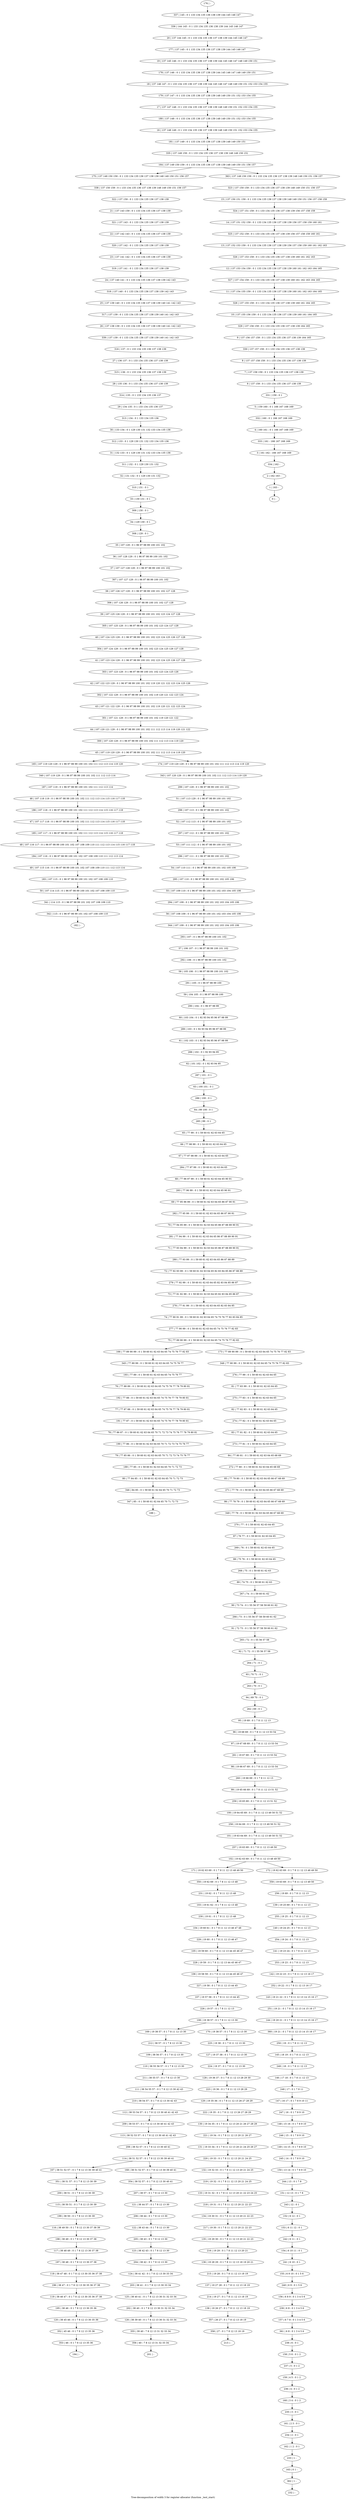 digraph G {
graph [label="Tree-decomposition of width 3 for register allocator (function _test_start)"]
0[label="0 | : "];
1[label="1 | 163 : "];
2[label="2 | 162 163 : "];
3[label="3 | 161 162 : 166 167 168 169 "];
4[label="4 | 160 161 : 0 1 166 167 168 169 "];
5[label="5 | 159 160 : 0 1 166 167 168 169 "];
6[label="6 | 137 159 : 0 1 133 134 135 136 137 138 139 "];
7[label="7 | 137 158 159 : 0 1 133 134 135 136 137 138 139 "];
8[label="8 | 137 157 158 159 : 0 1 133 134 135 136 137 138 139 "];
9[label="9 | 137 156 157 159 : 0 1 133 134 135 136 137 138 139 164 165 "];
10[label="10 | 137 155 156 159 : 0 1 133 134 135 136 137 138 139 160 161 164 165 "];
11[label="11 | 137 154 155 159 : 0 1 133 134 135 136 137 138 139 160 161 162 163 164 165 "];
12[label="12 | 137 153 154 159 : 0 1 133 134 135 136 137 138 139 160 161 162 163 164 165 "];
13[label="13 | 137 152 153 159 : 0 1 133 134 135 136 137 138 139 156 157 158 159 160 161 162 163 "];
14[label="14 | 137 151 152 159 : 0 1 133 134 135 136 137 138 139 156 157 158 159 160 161 "];
15[label="15 | 137 150 151 159 : 0 1 133 134 135 136 137 138 139 148 149 150 151 156 157 158 159 "];
16[label="16 | 137 148 149 : 0 1 133 134 135 136 137 138 139 148 149 150 151 152 153 154 155 "];
17[label="17 | 137 147 148 : 0 1 133 134 135 136 137 138 139 148 149 150 151 152 153 154 155 "];
18[label="18 | 137 146 147 : 0 1 133 134 135 136 137 138 139 144 145 146 147 148 149 150 151 152 153 154 155 "];
19[label="19 | 137 145 146 : 0 1 133 134 135 136 137 138 139 144 145 146 147 148 149 150 151 "];
20[label="20 | 137 144 145 : 0 1 133 134 135 136 137 138 139 144 145 146 147 "];
21[label="21 | 137 143 159 : 0 1 133 134 135 136 137 138 139 "];
22[label="22 | 137 142 143 : 0 1 133 134 135 136 137 138 139 "];
23[label="23 | 137 141 142 : 0 1 133 134 135 136 137 138 139 "];
24[label="24 | 137 140 141 : 0 1 133 134 135 136 137 138 139 142 143 "];
25[label="25 | 137 139 140 : 0 1 133 134 135 136 137 138 139 140 141 142 143 "];
26[label="26 | 137 138 139 : 0 1 133 134 135 136 137 138 139 140 141 142 143 "];
27[label="27 | 136 137 : 0 1 133 134 135 136 137 138 139 "];
28[label="28 | 135 136 : 0 1 133 134 135 136 137 138 139 "];
29[label="29 | 134 135 : 0 1 133 134 135 136 137 "];
30[label="30 | 133 134 : 0 1 129 130 131 132 133 134 135 136 "];
31[label="31 | 132 133 : 0 1 129 130 131 132 133 134 135 136 "];
32[label="32 | 131 132 : 0 1 129 130 131 132 "];
33[label="33 | 130 131 : 0 1 "];
34[label="34 | 129 130 : 0 1 "];
35[label="35 | 107 129 : 0 1 96 97 98 99 100 101 102 "];
36[label="36 | 107 128 129 : 0 1 96 97 98 99 100 101 102 "];
37[label="37 | 107 127 128 129 : 0 1 96 97 98 99 100 101 102 "];
38[label="38 | 107 126 127 129 : 0 1 96 97 98 99 100 101 102 127 128 "];
39[label="39 | 107 125 126 129 : 0 1 96 97 98 99 100 101 102 123 124 127 128 "];
40[label="40 | 107 124 125 129 : 0 1 96 97 98 99 100 101 102 123 124 125 126 127 128 "];
41[label="41 | 107 123 124 129 : 0 1 96 97 98 99 100 101 102 123 124 125 126 127 128 "];
42[label="42 | 107 122 123 129 : 0 1 96 97 98 99 100 101 102 119 120 121 122 123 124 125 126 "];
43[label="43 | 107 121 122 129 : 0 1 96 97 98 99 100 101 102 119 120 121 122 123 124 "];
44[label="44 | 107 120 121 129 : 0 1 96 97 98 99 100 101 102 111 112 113 114 119 120 121 122 "];
45[label="45 | 107 119 120 129 : 0 1 96 97 98 99 100 101 102 111 112 113 114 119 120 "];
46[label="46 | 107 118 119 : 0 1 96 97 98 99 100 101 102 111 112 113 114 115 116 117 118 "];
47[label="47 | 107 117 118 : 0 1 96 97 98 99 100 101 102 111 112 113 114 115 116 117 118 "];
48[label="48 | 107 116 117 : 0 1 96 97 98 99 100 101 102 107 108 109 110 111 112 113 114 115 116 117 118 "];
49[label="49 | 107 115 116 : 0 1 96 97 98 99 100 101 102 107 108 109 110 111 112 113 114 "];
50[label="50 | 107 114 115 : 0 1 96 97 98 99 100 101 102 107 108 109 110 "];
51[label="51 | 107 113 129 : 0 1 96 97 98 99 100 101 102 "];
52[label="52 | 107 112 113 : 0 1 96 97 98 99 100 101 102 "];
53[label="53 | 107 111 112 : 0 1 96 97 98 99 100 101 102 "];
54[label="54 | 107 110 111 : 0 1 96 97 98 99 100 101 102 105 106 "];
55[label="55 | 107 109 110 : 0 1 96 97 98 99 100 101 102 103 104 105 106 "];
56[label="56 | 107 108 109 : 0 1 96 97 98 99 100 101 102 103 104 105 106 "];
57[label="57 | 106 107 : 0 1 96 97 98 99 100 101 102 "];
58[label="58 | 105 106 : 0 1 96 97 98 99 100 101 102 "];
59[label="59 | 104 105 : 0 1 96 97 98 99 100 "];
60[label="60 | 103 104 : 0 1 92 93 94 95 96 97 98 99 "];
61[label="61 | 102 103 : 0 1 92 93 94 95 96 97 98 99 "];
62[label="62 | 101 102 : 0 1 92 93 94 95 "];
63[label="63 | 100 101 : 0 1 "];
64[label="64 | 99 100 : 0 1 "];
65[label="65 | 77 99 : 0 1 59 60 61 62 63 64 65 "];
66[label="66 | 77 98 99 : 0 1 59 60 61 62 63 64 65 "];
67[label="67 | 77 97 98 99 : 0 1 59 60 61 62 63 64 65 "];
68[label="68 | 77 96 97 99 : 0 1 59 60 61 62 63 64 65 90 91 "];
69[label="69 | 77 95 96 99 : 0 1 59 60 61 62 63 64 65 86 87 90 91 "];
70[label="70 | 77 94 95 99 : 0 1 59 60 61 62 63 64 65 86 87 88 89 90 91 "];
71[label="71 | 77 93 94 99 : 0 1 59 60 61 62 63 64 65 86 87 88 89 90 91 "];
72[label="72 | 77 92 93 99 : 0 1 59 60 61 62 63 64 65 82 83 84 85 86 87 88 89 "];
73[label="73 | 77 91 92 99 : 0 1 59 60 61 62 63 64 65 82 83 84 85 86 87 "];
74[label="74 | 77 90 91 99 : 0 1 59 60 61 62 63 64 65 74 75 76 77 82 83 84 85 "];
75[label="75 | 77 89 90 99 : 0 1 59 60 61 62 63 64 65 74 75 76 77 82 83 "];
76[label="76 | 77 88 89 : 0 1 59 60 61 62 63 64 65 74 75 76 77 78 79 80 81 "];
77[label="77 | 77 87 88 : 0 1 59 60 61 62 63 64 65 74 75 76 77 78 79 80 81 "];
78[label="78 | 77 86 87 : 0 1 59 60 61 62 63 64 65 70 71 72 73 74 75 76 77 78 79 80 81 "];
79[label="79 | 77 85 86 : 0 1 59 60 61 62 63 64 65 70 71 72 73 74 75 76 77 "];
80[label="80 | 77 84 85 : 0 1 59 60 61 62 63 64 65 70 71 72 73 "];
81[label="81 | 77 83 99 : 0 1 59 60 61 62 63 64 65 "];
82[label="82 | 77 82 83 : 0 1 59 60 61 62 63 64 65 "];
83[label="83 | 77 81 82 : 0 1 59 60 61 62 63 64 65 "];
84[label="84 | 77 80 81 : 0 1 59 60 61 62 63 64 65 68 69 "];
85[label="85 | 77 79 80 : 0 1 59 60 61 62 63 64 65 66 67 68 69 "];
86[label="86 | 77 78 79 : 0 1 59 60 61 62 63 64 65 66 67 68 69 "];
87[label="87 | 76 77 : 0 1 59 60 61 62 63 64 65 "];
88[label="88 | 75 76 : 0 1 59 60 61 62 63 64 65 "];
89[label="89 | 74 75 : 0 1 59 60 61 62 63 "];
90[label="90 | 73 74 : 0 1 55 56 57 58 59 60 61 62 "];
91[label="91 | 72 73 : 0 1 55 56 57 58 59 60 61 62 "];
92[label="92 | 71 72 : 0 1 55 56 57 58 "];
93[label="93 | 70 71 : 0 1 "];
94[label="94 | 69 70 : 0 1 "];
95[label="95 | 19 69 : 0 1 7 8 11 12 13 "];
96[label="96 | 19 68 69 : 0 1 7 8 11 12 13 53 54 "];
97[label="97 | 19 67 68 69 : 0 1 7 8 11 12 13 53 54 "];
98[label="98 | 19 66 67 69 : 0 1 7 8 11 12 13 53 54 "];
99[label="99 | 19 65 66 69 : 0 1 7 8 11 12 13 51 52 "];
100[label="100 | 19 64 65 69 : 0 1 7 8 11 12 13 49 50 51 52 "];
101[label="101 | 19 63 64 69 : 0 1 7 8 11 12 13 49 50 51 52 "];
102[label="102 | 19 62 63 69 : 0 1 7 8 11 12 13 48 49 50 "];
103[label="103 | 19 61 62 : 0 1 7 8 11 12 13 48 "];
104[label="104 | 19 60 61 : 0 1 7 8 11 12 13 46 47 48 "];
105[label="105 | 19 59 60 : 0 1 7 8 11 12 13 44 45 46 47 "];
106[label="106 | 19 58 59 : 0 1 7 8 11 12 13 44 45 46 47 "];
107[label="107 | 19 57 58 : 0 1 7 8 11 12 13 44 45 "];
108[label="108 | 19 38 57 : 0 1 7 8 11 12 13 30 "];
109[label="109 | 38 56 57 : 0 1 7 8 12 13 30 "];
110[label="110 | 38 55 56 57 : 0 1 7 8 12 13 30 "];
111[label="111 | 38 54 55 57 : 0 1 7 8 12 13 30 42 43 "];
112[label="112 | 38 53 54 57 : 0 1 7 8 12 13 30 40 41 42 43 "];
113[label="113 | 38 52 53 57 : 0 1 7 8 12 13 30 40 41 42 43 "];
114[label="114 | 38 51 52 57 : 0 1 7 8 12 13 30 39 40 41 "];
115[label="115 | 38 50 51 : 0 1 7 8 12 13 30 39 "];
116[label="116 | 38 49 50 : 0 1 7 8 12 13 30 37 38 39 "];
117[label="117 | 38 48 49 : 0 1 7 8 12 13 30 37 38 "];
118[label="118 | 38 47 48 : 0 1 7 8 12 13 30 35 36 37 38 "];
119[label="119 | 38 46 47 : 0 1 7 8 12 13 30 35 36 37 38 "];
120[label="120 | 38 45 46 : 0 1 7 8 12 13 30 35 36 "];
121[label="121 | 38 44 57 : 0 1 7 8 12 13 30 "];
122[label="122 | 38 43 44 : 0 1 7 8 12 13 30 "];
123[label="123 | 38 42 43 : 0 1 7 8 12 13 30 "];
124[label="124 | 38 41 42 : 0 1 7 8 12 13 30 33 34 "];
125[label="125 | 38 40 41 : 0 1 7 8 12 13 30 31 32 33 34 "];
126[label="126 | 38 39 40 : 0 1 7 8 12 13 30 31 32 33 34 "];
127[label="127 | 19 37 38 : 0 1 7 8 11 12 13 30 "];
128[label="128 | 19 36 37 : 0 1 7 8 11 12 13 28 29 30 "];
129[label="129 | 19 35 36 : 0 1 7 8 11 12 13 26 27 28 29 "];
130[label="130 | 19 34 35 : 0 1 7 8 11 12 13 20 21 26 27 28 29 "];
131[label="131 | 19 33 34 : 0 1 7 8 11 12 13 20 21 24 25 26 27 "];
132[label="132 | 19 32 33 : 0 1 7 8 11 12 13 20 21 24 25 "];
133[label="133 | 19 31 32 : 0 1 7 8 11 12 13 20 21 22 23 24 25 "];
134[label="134 | 19 30 31 : 0 1 7 8 11 12 13 20 21 22 23 "];
135[label="135 | 19 29 30 : 0 1 7 8 11 12 13 20 21 22 23 "];
136[label="136 | 19 28 29 : 0 1 7 8 11 12 13 18 19 20 21 "];
137[label="137 | 19 27 28 : 0 1 7 8 11 12 13 18 19 "];
138[label="138 | 19 26 27 : 0 1 7 8 11 12 13 18 19 "];
139[label="139 | 19 25 69 : 0 1 7 8 11 12 13 "];
140[label="140 | 19 24 25 : 0 1 7 8 11 12 13 "];
141[label="141 | 19 23 24 : 0 1 7 8 11 12 13 "];
142[label="142 | 19 22 23 : 0 1 7 8 11 12 13 16 17 "];
143[label="143 | 19 21 22 : 0 1 7 8 11 12 13 14 15 16 17 "];
144[label="144 | 19 20 21 : 0 1 7 8 11 12 13 14 15 16 17 "];
145[label="145 | 18 19 : 0 1 7 8 11 12 13 "];
146[label="146 | 17 18 : 0 1 7 8 11 12 13 "];
147[label="147 | 16 17 : 0 1 7 8 9 10 11 "];
148[label="148 | 15 16 : 0 1 7 8 9 10 "];
149[label="149 | 14 15 : 0 1 7 8 9 10 "];
150[label="150 | 13 14 : 0 1 7 8 9 10 "];
151[label="151 | 12 13 : 0 1 7 8 "];
152[label="152 | 6 12 : 0 1 "];
153[label="153 | 6 11 12 : 0 1 "];
154[label="154 | 6 10 11 : 0 1 "];
155[label="155 | 6 9 10 : 0 1 5 6 "];
156[label="156 | 6 8 9 : 0 1 3 4 5 6 "];
157[label="157 | 6 7 8 : 0 1 3 4 5 6 "];
158[label="158 | 5 6 : 0 1 2 "];
159[label="159 | 4 5 : 0 1 2 "];
160[label="160 | 3 4 : 0 1 2 "];
161[label="161 | 2 3 : 0 1 "];
162[label="162 | 1 2 : 0 1 "];
163[label="163 | 0 1 : "];
164[label="164 | 137 149 150 159 : 0 1 133 134 135 136 137 138 139 148 149 150 151 156 157 "];
165[label="165 | 107 119 120 129 : 0 1 96 97 98 99 100 101 102 111 112 113 114 119 120 "];
166[label="166 | 77 89 90 99 : 0 1 59 60 61 62 63 64 65 74 75 76 77 82 83 "];
167[label="167 | 38 51 52 57 : 0 1 7 8 12 13 30 39 40 41 "];
168[label="168 | 38 51 52 57 : 0 1 7 8 12 13 30 39 40 41 "];
169[label="169 | 19 38 57 : 0 1 7 8 11 12 13 30 "];
170[label="170 | 19 38 57 : 0 1 7 8 11 12 13 30 "];
171[label="171 | 19 62 63 69 : 0 1 7 8 11 12 13 48 49 50 "];
172[label="172 | 19 62 63 69 : 0 1 7 8 11 12 13 48 49 50 "];
173[label="173 | 77 89 90 99 : 0 1 59 60 61 62 63 64 65 74 75 76 77 82 83 "];
174[label="174 | 107 119 120 129 : 0 1 96 97 98 99 100 101 102 111 112 113 114 119 120 "];
175[label="175 | 137 149 150 159 : 0 1 133 134 135 136 137 138 139 148 149 150 151 156 157 "];
176[label="176 | : "];
177[label="177 | 137 145 : 0 1 133 134 135 136 137 138 139 144 145 146 147 "];
178[label="178 | 137 146 : 0 1 133 134 135 136 137 138 139 144 145 146 147 148 149 150 151 "];
179[label="179 | 137 147 : 0 1 133 134 135 136 137 138 139 148 149 150 151 152 153 154 155 "];
180[label="180 | 137 148 : 0 1 133 134 135 136 137 138 139 148 149 150 151 152 153 154 155 "];
181[label="181 | 137 149 : 0 1 133 134 135 136 137 138 139 148 149 150 151 "];
182[label="182 | : "];
183[label="183 | 107 115 : 0 1 96 97 98 99 100 101 102 107 108 109 110 "];
184[label="184 | 107 116 : 0 1 96 97 98 99 100 101 102 107 108 109 110 111 112 113 114 "];
185[label="185 | 107 117 : 0 1 96 97 98 99 100 101 102 111 112 113 114 115 116 117 118 "];
186[label="186 | 107 118 : 0 1 96 97 98 99 100 101 102 111 112 113 114 115 116 117 118 "];
187[label="187 | 107 119 : 0 1 96 97 98 99 100 101 102 111 112 113 114 "];
188[label="188 | : "];
189[label="189 | 77 85 : 0 1 59 60 61 62 63 64 65 70 71 72 73 "];
190[label="190 | 77 86 : 0 1 59 60 61 62 63 64 65 70 71 72 73 74 75 76 77 "];
191[label="191 | 77 87 : 0 1 59 60 61 62 63 64 65 74 75 76 77 78 79 80 81 "];
192[label="192 | 77 88 : 0 1 59 60 61 62 63 64 65 74 75 76 77 78 79 80 81 "];
193[label="193 | 77 89 : 0 1 59 60 61 62 63 64 65 74 75 76 77 "];
194[label="194 | : "];
195[label="195 | 38 46 : 0 1 7 8 12 13 30 35 36 "];
196[label="196 | 38 47 : 0 1 7 8 12 13 30 35 36 37 38 "];
197[label="197 | 38 48 : 0 1 7 8 12 13 30 37 38 "];
198[label="198 | 38 49 : 0 1 7 8 12 13 30 37 38 "];
199[label="199 | 38 50 : 0 1 7 8 12 13 30 39 "];
200[label="200 | 38 51 : 0 1 7 8 12 13 30 39 "];
201[label="201 | : "];
202[label="202 | 38 40 : 0 1 7 8 12 13 30 31 32 33 34 "];
203[label="203 | 38 41 : 0 1 7 8 12 13 30 33 34 "];
204[label="204 | 38 42 : 0 1 7 8 12 13 30 "];
205[label="205 | 38 43 : 0 1 7 8 12 13 30 "];
206[label="206 | 38 44 : 0 1 7 8 12 13 30 "];
207[label="207 | 38 57 : 0 1 7 8 12 13 30 "];
208[label="208 | 38 52 57 : 0 1 7 8 12 13 30 40 41 "];
209[label="209 | 38 53 57 : 0 1 7 8 12 13 30 40 41 42 43 "];
210[label="210 | 38 54 57 : 0 1 7 8 12 13 30 42 43 "];
211[label="211 | 38 55 57 : 0 1 7 8 12 13 30 "];
212[label="212 | 38 57 : 0 1 7 8 12 13 30 "];
213[label="213 | : "];
214[label="214 | 19 27 : 0 1 7 8 11 12 13 18 19 "];
215[label="215 | 19 28 : 0 1 7 8 11 12 13 18 19 "];
216[label="216 | 19 29 : 0 1 7 8 11 12 13 20 21 "];
217[label="217 | 19 30 : 0 1 7 8 11 12 13 20 21 22 23 "];
218[label="218 | 19 31 : 0 1 7 8 11 12 13 20 21 22 23 "];
219[label="219 | 19 32 : 0 1 7 8 11 12 13 20 21 24 25 "];
220[label="220 | 19 33 : 0 1 7 8 11 12 13 20 21 24 25 "];
221[label="221 | 19 34 : 0 1 7 8 11 12 13 20 21 26 27 "];
222[label="222 | 19 35 : 0 1 7 8 11 12 13 26 27 28 29 "];
223[label="223 | 19 36 : 0 1 7 8 11 12 13 28 29 "];
224[label="224 | 19 37 : 0 1 7 8 11 12 13 30 "];
225[label="225 | 19 38 : 0 1 7 8 11 12 13 30 "];
226[label="226 | 19 57 : 0 1 7 8 11 12 13 "];
227[label="227 | 19 58 : 0 1 7 8 11 12 13 44 45 "];
228[label="228 | 19 59 : 0 1 7 8 11 12 13 44 45 46 47 "];
229[label="229 | 19 60 : 0 1 7 8 11 12 13 46 47 "];
230[label="230 | 19 61 : 0 1 7 8 11 12 13 48 "];
231[label="231 | 19 62 : 0 1 7 8 11 12 13 48 "];
232[label="232 | : "];
233[label="233 | 1 : "];
234[label="234 | 2 : 0 1 "];
235[label="235 | 3 : 0 1 "];
236[label="236 | 4 : 0 1 2 "];
237[label="237 | 5 : 0 1 2 "];
238[label="238 | 6 : 0 1 "];
239[label="239 | 6 8 : 0 1 3 4 5 6 "];
240[label="240 | 6 9 : 0 1 5 6 "];
241[label="241 | 6 10 : 0 1 "];
242[label="242 | 6 11 : 0 1 "];
243[label="243 | 12 : 0 1 "];
244[label="244 | 13 : 0 1 7 8 "];
245[label="245 | 14 : 0 1 7 8 9 10 "];
246[label="246 | 15 : 0 1 7 8 9 10 "];
247[label="247 | 16 : 0 1 7 8 9 10 "];
248[label="248 | 17 : 0 1 7 8 11 "];
249[label="249 | 18 : 0 1 7 8 11 12 13 "];
250[label="250 | 19 : 0 1 7 8 11 12 13 "];
251[label="251 | 19 21 : 0 1 7 8 11 12 13 14 15 16 17 "];
252[label="252 | 19 22 : 0 1 7 8 11 12 13 16 17 "];
253[label="253 | 19 23 : 0 1 7 8 11 12 13 "];
254[label="254 | 19 24 : 0 1 7 8 11 12 13 "];
255[label="255 | 19 25 : 0 1 7 8 11 12 13 "];
256[label="256 | 19 69 : 0 1 7 8 11 12 13 "];
257[label="257 | 19 63 69 : 0 1 7 8 11 12 13 49 50 "];
258[label="258 | 19 64 69 : 0 1 7 8 11 12 13 49 50 51 52 "];
259[label="259 | 19 65 69 : 0 1 7 8 11 12 13 51 52 "];
260[label="260 | 19 66 69 : 0 1 7 8 11 12 13 "];
261[label="261 | 19 67 69 : 0 1 7 8 11 12 13 53 54 "];
262[label="262 | 69 : 0 1 "];
263[label="263 | 70 : 0 1 "];
264[label="264 | 71 : 0 1 "];
265[label="265 | 72 : 0 1 55 56 57 58 "];
266[label="266 | 73 : 0 1 55 56 57 58 59 60 61 62 "];
267[label="267 | 74 : 0 1 59 60 61 62 "];
268[label="268 | 75 : 0 1 59 60 61 62 63 "];
269[label="269 | 76 : 0 1 59 60 61 62 63 64 65 "];
270[label="270 | 77 : 0 1 59 60 61 62 63 64 65 "];
271[label="271 | 77 79 : 0 1 59 60 61 62 63 64 65 66 67 68 69 "];
272[label="272 | 77 80 : 0 1 59 60 61 62 63 64 65 68 69 "];
273[label="273 | 77 81 : 0 1 59 60 61 62 63 64 65 "];
274[label="274 | 77 82 : 0 1 59 60 61 62 63 64 65 "];
275[label="275 | 77 83 : 0 1 59 60 61 62 63 64 65 "];
276[label="276 | 77 99 : 0 1 59 60 61 62 63 64 65 "];
277[label="277 | 77 90 99 : 0 1 59 60 61 62 63 64 65 74 75 76 77 82 83 "];
278[label="278 | 77 91 99 : 0 1 59 60 61 62 63 64 65 82 83 84 85 "];
279[label="279 | 77 92 99 : 0 1 59 60 61 62 63 64 65 82 83 84 85 86 87 "];
280[label="280 | 77 93 99 : 0 1 59 60 61 62 63 64 65 86 87 88 89 "];
281[label="281 | 77 94 99 : 0 1 59 60 61 62 63 64 65 86 87 88 89 90 91 "];
282[label="282 | 77 95 99 : 0 1 59 60 61 62 63 64 65 86 87 90 91 "];
283[label="283 | 77 96 99 : 0 1 59 60 61 62 63 64 65 90 91 "];
284[label="284 | 77 97 99 : 0 1 59 60 61 62 63 64 65 "];
285[label="285 | 99 : 0 1 "];
286[label="286 | 100 : 0 1 "];
287[label="287 | 101 : 0 1 "];
288[label="288 | 102 : 0 1 92 93 94 95 "];
289[label="289 | 103 : 0 1 92 93 94 95 96 97 98 99 "];
290[label="290 | 104 : 0 1 96 97 98 99 "];
291[label="291 | 105 : 0 1 96 97 98 99 100 "];
292[label="292 | 106 : 0 1 96 97 98 99 100 101 102 "];
293[label="293 | 107 : 0 1 96 97 98 99 100 101 102 "];
294[label="294 | 107 109 : 0 1 96 97 98 99 100 101 102 103 104 105 106 "];
295[label="295 | 107 110 : 0 1 96 97 98 99 100 101 102 105 106 "];
296[label="296 | 107 111 : 0 1 96 97 98 99 100 101 102 "];
297[label="297 | 107 112 : 0 1 96 97 98 99 100 101 102 "];
298[label="298 | 107 113 : 0 1 96 97 98 99 100 101 102 "];
299[label="299 | 107 129 : 0 1 96 97 98 99 100 101 102 "];
300[label="300 | 107 120 129 : 0 1 96 97 98 99 100 101 102 111 112 113 114 119 120 "];
301[label="301 | 107 121 129 : 0 1 96 97 98 99 100 101 102 119 120 121 122 "];
302[label="302 | 107 122 129 : 0 1 96 97 98 99 100 101 102 119 120 121 122 123 124 "];
303[label="303 | 107 123 129 : 0 1 96 97 98 99 100 101 102 123 124 125 126 "];
304[label="304 | 107 124 129 : 0 1 96 97 98 99 100 101 102 123 124 125 126 127 128 "];
305[label="305 | 107 125 129 : 0 1 96 97 98 99 100 101 102 123 124 127 128 "];
306[label="306 | 107 126 129 : 0 1 96 97 98 99 100 101 102 127 128 "];
307[label="307 | 107 127 129 : 0 1 96 97 98 99 100 101 102 "];
308[label="308 | 129 : 0 1 "];
309[label="309 | 130 : 0 1 "];
310[label="310 | 131 : 0 1 "];
311[label="311 | 132 : 0 1 129 130 131 132 "];
312[label="312 | 133 : 0 1 129 130 131 132 133 134 135 136 "];
313[label="313 | 134 : 0 1 133 134 135 136 "];
314[label="314 | 135 : 0 1 133 134 135 136 137 "];
315[label="315 | 136 : 0 1 133 134 135 136 137 138 139 "];
316[label="316 | 137 : 0 1 133 134 135 136 137 138 139 "];
317[label="317 | 137 139 : 0 1 133 134 135 136 137 138 139 140 141 142 143 "];
318[label="318 | 137 140 : 0 1 133 134 135 136 137 138 139 142 143 "];
319[label="319 | 137 141 : 0 1 133 134 135 136 137 138 139 "];
320[label="320 | 137 142 : 0 1 133 134 135 136 137 138 139 "];
321[label="321 | 137 143 : 0 1 133 134 135 136 137 138 139 "];
322[label="322 | 137 159 : 0 1 133 134 135 136 137 138 139 "];
323[label="323 | 137 150 159 : 0 1 133 134 135 136 137 138 139 148 149 150 151 156 157 "];
324[label="324 | 137 151 159 : 0 1 133 134 135 136 137 138 139 156 157 158 159 "];
325[label="325 | 137 152 159 : 0 1 133 134 135 136 137 138 139 156 157 158 159 160 161 "];
326[label="326 | 137 153 159 : 0 1 133 134 135 136 137 138 139 160 161 162 163 "];
327[label="327 | 137 154 159 : 0 1 133 134 135 136 137 138 139 160 161 162 163 164 165 "];
328[label="328 | 137 155 159 : 0 1 133 134 135 136 137 138 139 160 161 164 165 "];
329[label="329 | 137 156 159 : 0 1 133 134 135 136 137 138 139 164 165 "];
330[label="330 | 137 157 159 : 0 1 133 134 135 136 137 138 139 "];
331[label="331 | 159 : 0 1 "];
332[label="332 | 160 : 0 1 166 167 168 169 "];
333[label="333 | 161 : 166 167 168 169 "];
334[label="334 | 162 : "];
335[label="335 | 137 149 159 : 0 1 133 134 135 136 137 138 139 148 149 150 151 "];
336[label="336 | 144 145 : 0 1 133 134 135 136 138 139 144 145 146 147 "];
337[label="337 | 145 : 0 1 133 134 135 136 138 139 144 145 146 147 "];
338[label="338 | 137 150 159 : 0 1 133 134 135 136 137 138 139 148 149 150 151 156 157 "];
339[label="339 | 137 139 : 0 1 133 134 135 136 137 138 139 140 141 142 143 "];
340[label="340 | 107 119 129 : 0 1 96 97 98 99 100 101 102 111 112 113 114 "];
341[label="341 | 114 115 : 0 1 96 97 98 99 101 102 107 108 109 110 "];
342[label="342 | 115 : 0 1 96 97 98 99 101 102 107 108 109 110 "];
343[label="343 | 107 120 129 : 0 1 96 97 98 99 100 101 102 111 112 113 114 119 120 "];
344[label="344 | 107 109 : 0 1 96 97 98 99 100 101 102 103 104 105 106 "];
345[label="345 | 77 89 99 : 0 1 59 60 61 62 63 64 65 74 75 76 77 "];
346[label="346 | 84 85 : 0 1 59 60 61 62 64 65 70 71 72 73 "];
347[label="347 | 85 : 0 1 59 60 61 62 64 65 70 71 72 73 "];
348[label="348 | 77 90 99 : 0 1 59 60 61 62 63 64 65 74 75 76 77 82 83 "];
349[label="349 | 77 79 : 0 1 59 60 61 62 63 64 65 66 67 68 69 "];
350[label="350 | 19 62 69 : 0 1 7 8 11 12 13 48 "];
351[label="351 | 38 51 57 : 0 1 7 8 12 13 30 39 "];
352[label="352 | 45 46 : 0 1 7 8 12 13 35 36 "];
353[label="353 | 46 : 0 1 7 8 12 13 35 36 "];
354[label="354 | 38 52 57 : 0 1 7 8 12 13 30 40 41 "];
355[label="355 | 39 40 : 7 8 12 13 31 32 33 34 "];
356[label="356 | 40 : 7 8 12 13 31 32 33 34 "];
357[label="357 | 26 27 : 0 1 7 8 12 13 18 19 "];
358[label="358 | 27 : 0 1 7 8 12 13 18 19 "];
359[label="359 | 19 63 69 : 0 1 7 8 11 12 13 49 50 "];
360[label="360 | 19 21 : 0 1 7 8 11 12 13 14 15 16 17 "];
361[label="361 | 6 8 : 0 1 3 4 5 6 "];
362[label="362 | 1 : "];
363[label="363 | 137 149 150 159 : 0 1 133 134 135 136 137 138 139 148 149 150 151 156 157 "];
35->36 ;
36->37 ;
65->66 ;
66->67 ;
95->96 ;
96->97 ;
109->110 ;
152->153 ;
45->165 ;
75->166 ;
114->167 ;
114->168 ;
108->169 ;
108->170 ;
102->171 ;
102->172 ;
75->173 ;
45->174 ;
183->50 ;
49->183 ;
184->49 ;
48->184 ;
185->48 ;
47->185 ;
186->47 ;
46->186 ;
187->46 ;
189->80 ;
79->189 ;
190->79 ;
78->190 ;
191->78 ;
77->191 ;
192->77 ;
76->192 ;
193->76 ;
195->120 ;
119->195 ;
196->119 ;
118->196 ;
197->118 ;
117->197 ;
198->117 ;
116->198 ;
199->116 ;
115->199 ;
200->115 ;
202->126 ;
125->202 ;
203->125 ;
124->203 ;
204->124 ;
123->204 ;
205->123 ;
122->205 ;
206->122 ;
121->206 ;
207->121 ;
208->114 ;
113->208 ;
209->113 ;
112->209 ;
210->112 ;
111->210 ;
211->111 ;
110->211 ;
212->109 ;
169->212 ;
214->138 ;
137->214 ;
215->137 ;
136->215 ;
216->136 ;
135->216 ;
217->135 ;
134->217 ;
218->134 ;
133->218 ;
219->133 ;
132->219 ;
220->132 ;
131->220 ;
221->131 ;
130->221 ;
222->130 ;
129->222 ;
223->129 ;
128->223 ;
224->128 ;
127->224 ;
225->127 ;
170->225 ;
226->108 ;
107->226 ;
227->107 ;
106->227 ;
228->106 ;
105->228 ;
229->105 ;
104->229 ;
230->104 ;
103->230 ;
231->103 ;
233->163 ;
162->233 ;
234->162 ;
161->234 ;
235->161 ;
160->235 ;
236->160 ;
159->236 ;
237->159 ;
158->237 ;
238->158 ;
239->157 ;
156->239 ;
240->156 ;
155->240 ;
241->155 ;
154->241 ;
242->154 ;
153->242 ;
243->152 ;
151->243 ;
244->151 ;
150->244 ;
245->150 ;
149->245 ;
246->149 ;
148->246 ;
247->148 ;
147->247 ;
248->147 ;
146->248 ;
249->146 ;
145->249 ;
250->145 ;
251->144 ;
143->251 ;
252->143 ;
142->252 ;
253->142 ;
141->253 ;
254->141 ;
140->254 ;
255->140 ;
139->255 ;
256->139 ;
257->102 ;
101->257 ;
258->101 ;
100->258 ;
259->100 ;
99->259 ;
260->99 ;
98->260 ;
261->98 ;
97->261 ;
262->95 ;
94->262 ;
263->94 ;
93->263 ;
264->93 ;
92->264 ;
265->92 ;
91->265 ;
266->91 ;
90->266 ;
267->90 ;
89->267 ;
268->89 ;
88->268 ;
269->88 ;
87->269 ;
270->87 ;
271->86 ;
85->271 ;
272->85 ;
84->272 ;
273->84 ;
83->273 ;
274->83 ;
82->274 ;
275->82 ;
81->275 ;
276->81 ;
277->75 ;
74->277 ;
278->74 ;
73->278 ;
279->73 ;
72->279 ;
280->72 ;
71->280 ;
281->71 ;
70->281 ;
282->70 ;
69->282 ;
283->69 ;
68->283 ;
284->68 ;
67->284 ;
285->65 ;
64->285 ;
286->64 ;
63->286 ;
287->63 ;
62->287 ;
288->62 ;
61->288 ;
289->61 ;
60->289 ;
290->60 ;
59->290 ;
291->59 ;
58->291 ;
292->58 ;
57->292 ;
293->57 ;
294->56 ;
55->294 ;
295->55 ;
54->295 ;
296->54 ;
53->296 ;
297->53 ;
52->297 ;
298->52 ;
51->298 ;
299->51 ;
300->45 ;
44->300 ;
301->44 ;
43->301 ;
302->43 ;
42->302 ;
303->42 ;
41->303 ;
304->41 ;
40->304 ;
305->40 ;
39->305 ;
306->39 ;
38->306 ;
307->38 ;
37->307 ;
308->35 ;
34->308 ;
309->34 ;
33->309 ;
310->33 ;
32->310 ;
311->32 ;
31->311 ;
312->31 ;
30->312 ;
313->30 ;
29->313 ;
314->29 ;
28->314 ;
315->28 ;
27->315 ;
316->27 ;
317->26 ;
25->317 ;
318->25 ;
24->318 ;
319->24 ;
23->319 ;
320->23 ;
22->320 ;
321->22 ;
21->321 ;
322->21 ;
338->322 ;
175->338 ;
339->316 ;
26->339 ;
340->187 ;
165->340 ;
50->341 ;
342->182 ;
341->342 ;
343->299 ;
174->343 ;
344->293 ;
56->344 ;
345->193 ;
166->345 ;
80->346 ;
347->188 ;
346->347 ;
348->276 ;
173->348 ;
349->270 ;
86->349 ;
350->231 ;
171->350 ;
351->200 ;
167->351 ;
120->352 ;
353->194 ;
352->353 ;
354->207 ;
168->354 ;
126->355 ;
356->201 ;
355->356 ;
138->357 ;
358->213 ;
357->358 ;
359->256 ;
172->359 ;
360->250 ;
144->360 ;
361->238 ;
157->361 ;
362->232 ;
163->362 ;
176->337 ;
337->336 ;
336->20 ;
20->177 ;
177->19 ;
19->178 ;
178->18 ;
18->179 ;
179->17 ;
17->180 ;
180->16 ;
16->181 ;
181->335 ;
335->164 ;
323->15 ;
15->324 ;
324->14 ;
14->325 ;
325->13 ;
13->326 ;
326->12 ;
12->327 ;
327->11 ;
11->328 ;
328->10 ;
10->329 ;
329->9 ;
9->330 ;
330->8 ;
8->7 ;
7->6 ;
6->331 ;
331->5 ;
5->332 ;
332->4 ;
4->333 ;
333->3 ;
3->334 ;
334->2 ;
2->1 ;
1->0 ;
363->323 ;
164->175 ;
164->363 ;
}
